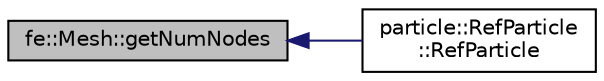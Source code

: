 digraph "fe::Mesh::getNumNodes"
{
  edge [fontname="Helvetica",fontsize="10",labelfontname="Helvetica",labelfontsize="10"];
  node [fontname="Helvetica",fontsize="10",shape=record];
  rankdir="LR";
  Node94 [label="fe::Mesh::getNumNodes",height=0.2,width=0.4,color="black", fillcolor="grey75", style="filled", fontcolor="black"];
  Node94 -> Node95 [dir="back",color="midnightblue",fontsize="10",style="solid",fontname="Helvetica"];
  Node95 [label="particle::RefParticle\l::RefParticle",height=0.2,width=0.4,color="black", fillcolor="white", style="filled",URL="$classparticle_1_1RefParticle.html#a4d62b012cde3db3b13db8cf7b6895c27",tooltip="Constructor. "];
}
